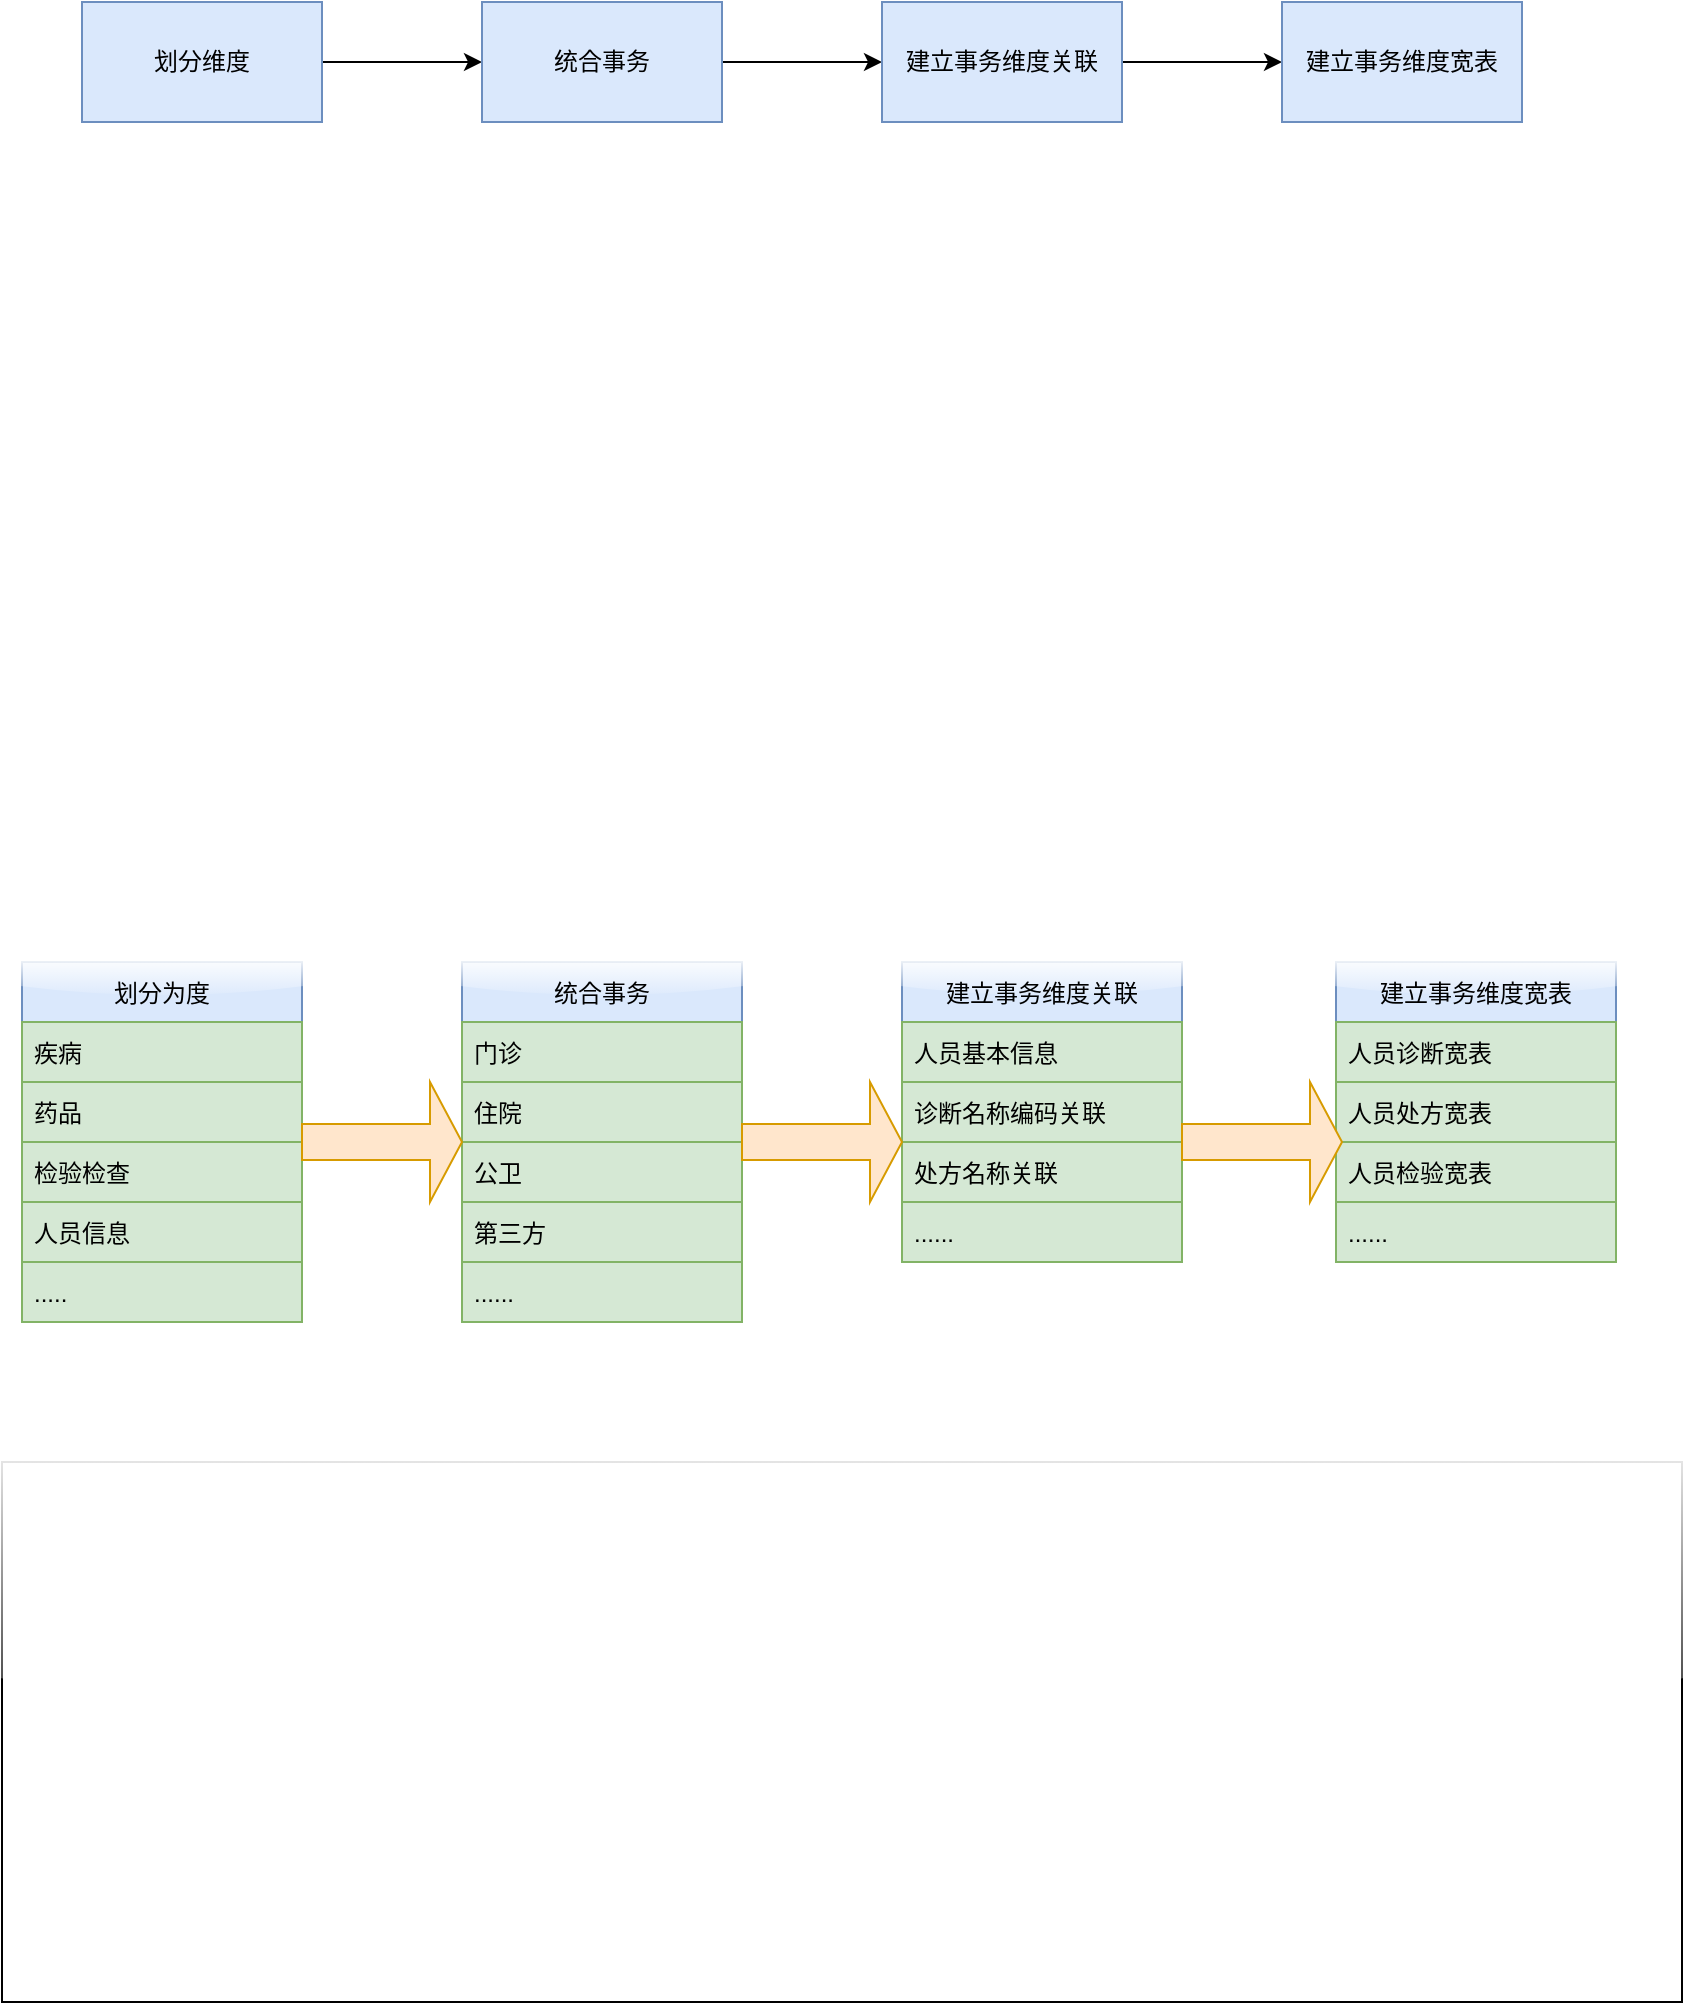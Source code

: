 <mxfile version="20.2.2" type="github">
  <diagram id="C5RBs43oDa-KdzZeNtuy" name="Page-1">
    <mxGraphModel dx="1422" dy="762" grid="1" gridSize="10" guides="1" tooltips="1" connect="1" arrows="1" fold="1" page="1" pageScale="1" pageWidth="827" pageHeight="1169" math="0" shadow="0">
      <root>
        <mxCell id="WIyWlLk6GJQsqaUBKTNV-0" />
        <mxCell id="WIyWlLk6GJQsqaUBKTNV-1" parent="WIyWlLk6GJQsqaUBKTNV-0" />
        <mxCell id="CWw9P7RFE6WiGWQKNSRK-2" value="" style="edgeStyle=orthogonalEdgeStyle;rounded=0;orthogonalLoop=1;jettySize=auto;html=1;" edge="1" parent="WIyWlLk6GJQsqaUBKTNV-1" source="CWw9P7RFE6WiGWQKNSRK-0" target="CWw9P7RFE6WiGWQKNSRK-1">
          <mxGeometry relative="1" as="geometry" />
        </mxCell>
        <mxCell id="CWw9P7RFE6WiGWQKNSRK-0" value="划分维度" style="rounded=0;whiteSpace=wrap;html=1;fillColor=#dae8fc;strokeColor=#6c8ebf;" vertex="1" parent="WIyWlLk6GJQsqaUBKTNV-1">
          <mxGeometry x="200" y="120" width="120" height="60" as="geometry" />
        </mxCell>
        <mxCell id="CWw9P7RFE6WiGWQKNSRK-4" value="" style="edgeStyle=orthogonalEdgeStyle;rounded=0;orthogonalLoop=1;jettySize=auto;html=1;" edge="1" parent="WIyWlLk6GJQsqaUBKTNV-1" source="CWw9P7RFE6WiGWQKNSRK-1" target="CWw9P7RFE6WiGWQKNSRK-3">
          <mxGeometry relative="1" as="geometry" />
        </mxCell>
        <mxCell id="CWw9P7RFE6WiGWQKNSRK-1" value="统合事务" style="rounded=0;whiteSpace=wrap;html=1;fillColor=#dae8fc;strokeColor=#6c8ebf;" vertex="1" parent="WIyWlLk6GJQsqaUBKTNV-1">
          <mxGeometry x="400" y="120" width="120" height="60" as="geometry" />
        </mxCell>
        <mxCell id="CWw9P7RFE6WiGWQKNSRK-6" value="" style="edgeStyle=orthogonalEdgeStyle;rounded=0;orthogonalLoop=1;jettySize=auto;html=1;" edge="1" parent="WIyWlLk6GJQsqaUBKTNV-1" source="CWw9P7RFE6WiGWQKNSRK-3" target="CWw9P7RFE6WiGWQKNSRK-5">
          <mxGeometry relative="1" as="geometry" />
        </mxCell>
        <mxCell id="CWw9P7RFE6WiGWQKNSRK-3" value="建立事务维度关联" style="rounded=0;whiteSpace=wrap;html=1;fillColor=#dae8fc;strokeColor=#6c8ebf;" vertex="1" parent="WIyWlLk6GJQsqaUBKTNV-1">
          <mxGeometry x="600" y="120" width="120" height="60" as="geometry" />
        </mxCell>
        <mxCell id="CWw9P7RFE6WiGWQKNSRK-5" value="建立事务维度宽表" style="rounded=0;whiteSpace=wrap;html=1;fillColor=#dae8fc;strokeColor=#6c8ebf;" vertex="1" parent="WIyWlLk6GJQsqaUBKTNV-1">
          <mxGeometry x="800" y="120" width="120" height="60" as="geometry" />
        </mxCell>
        <mxCell id="CWw9P7RFE6WiGWQKNSRK-10" value="划分为度" style="swimlane;fontStyle=0;childLayout=stackLayout;horizontal=1;startSize=30;horizontalStack=0;resizeParent=1;resizeParentMax=0;resizeLast=0;collapsible=1;marginBottom=0;glass=1;fillColor=#dae8fc;strokeColor=#6c8ebf;" vertex="1" parent="WIyWlLk6GJQsqaUBKTNV-1">
          <mxGeometry x="170" y="600" width="140" height="180" as="geometry">
            <mxRectangle x="360" y="460" width="90" height="30" as="alternateBounds" />
          </mxGeometry>
        </mxCell>
        <mxCell id="CWw9P7RFE6WiGWQKNSRK-11" value="疾病" style="text;strokeColor=#82b366;fillColor=#d5e8d4;align=left;verticalAlign=middle;spacingLeft=4;spacingRight=4;overflow=hidden;points=[[0,0.5],[1,0.5]];portConstraint=eastwest;rotatable=0;" vertex="1" parent="CWw9P7RFE6WiGWQKNSRK-10">
          <mxGeometry y="30" width="140" height="30" as="geometry" />
        </mxCell>
        <mxCell id="CWw9P7RFE6WiGWQKNSRK-28" value="药品" style="text;strokeColor=#82b366;fillColor=#d5e8d4;align=left;verticalAlign=middle;spacingLeft=4;spacingRight=4;overflow=hidden;points=[[0,0.5],[1,0.5]];portConstraint=eastwest;rotatable=0;" vertex="1" parent="CWw9P7RFE6WiGWQKNSRK-10">
          <mxGeometry y="60" width="140" height="30" as="geometry" />
        </mxCell>
        <mxCell id="CWw9P7RFE6WiGWQKNSRK-34" value="检验检查" style="text;strokeColor=#82b366;fillColor=#d5e8d4;align=left;verticalAlign=middle;spacingLeft=4;spacingRight=4;overflow=hidden;points=[[0,0.5],[1,0.5]];portConstraint=eastwest;rotatable=0;" vertex="1" parent="CWw9P7RFE6WiGWQKNSRK-10">
          <mxGeometry y="90" width="140" height="30" as="geometry" />
        </mxCell>
        <mxCell id="CWw9P7RFE6WiGWQKNSRK-12" value="人员信息" style="text;strokeColor=#82b366;fillColor=#d5e8d4;align=left;verticalAlign=middle;spacingLeft=4;spacingRight=4;overflow=hidden;points=[[0,0.5],[1,0.5]];portConstraint=eastwest;rotatable=0;" vertex="1" parent="CWw9P7RFE6WiGWQKNSRK-10">
          <mxGeometry y="120" width="140" height="30" as="geometry" />
        </mxCell>
        <mxCell id="CWw9P7RFE6WiGWQKNSRK-13" value="....." style="text;strokeColor=#82b366;fillColor=#d5e8d4;align=left;verticalAlign=middle;spacingLeft=4;spacingRight=4;overflow=hidden;points=[[0,0.5],[1,0.5]];portConstraint=eastwest;rotatable=0;" vertex="1" parent="CWw9P7RFE6WiGWQKNSRK-10">
          <mxGeometry y="150" width="140" height="30" as="geometry" />
        </mxCell>
        <mxCell id="CWw9P7RFE6WiGWQKNSRK-15" value="统合事务" style="swimlane;fontStyle=0;childLayout=stackLayout;horizontal=1;startSize=30;horizontalStack=0;resizeParent=1;resizeParentMax=0;resizeLast=0;collapsible=1;marginBottom=0;glass=1;fillColor=#dae8fc;strokeColor=#6c8ebf;" vertex="1" parent="WIyWlLk6GJQsqaUBKTNV-1">
          <mxGeometry x="390" y="600" width="140" height="180" as="geometry">
            <mxRectangle x="360" y="460" width="90" height="30" as="alternateBounds" />
          </mxGeometry>
        </mxCell>
        <mxCell id="CWw9P7RFE6WiGWQKNSRK-16" value="门诊" style="text;strokeColor=#82b366;fillColor=#d5e8d4;align=left;verticalAlign=middle;spacingLeft=4;spacingRight=4;overflow=hidden;points=[[0,0.5],[1,0.5]];portConstraint=eastwest;rotatable=0;" vertex="1" parent="CWw9P7RFE6WiGWQKNSRK-15">
          <mxGeometry y="30" width="140" height="30" as="geometry" />
        </mxCell>
        <mxCell id="CWw9P7RFE6WiGWQKNSRK-27" value="住院" style="text;strokeColor=#82b366;fillColor=#d5e8d4;align=left;verticalAlign=middle;spacingLeft=4;spacingRight=4;overflow=hidden;points=[[0,0.5],[1,0.5]];portConstraint=eastwest;rotatable=0;" vertex="1" parent="CWw9P7RFE6WiGWQKNSRK-15">
          <mxGeometry y="60" width="140" height="30" as="geometry" />
        </mxCell>
        <mxCell id="CWw9P7RFE6WiGWQKNSRK-17" value="公卫" style="text;strokeColor=#82b366;fillColor=#d5e8d4;align=left;verticalAlign=middle;spacingLeft=4;spacingRight=4;overflow=hidden;points=[[0,0.5],[1,0.5]];portConstraint=eastwest;rotatable=0;" vertex="1" parent="CWw9P7RFE6WiGWQKNSRK-15">
          <mxGeometry y="90" width="140" height="30" as="geometry" />
        </mxCell>
        <mxCell id="CWw9P7RFE6WiGWQKNSRK-35" value="第三方" style="text;strokeColor=#82b366;fillColor=#d5e8d4;align=left;verticalAlign=middle;spacingLeft=4;spacingRight=4;overflow=hidden;points=[[0,0.5],[1,0.5]];portConstraint=eastwest;rotatable=0;" vertex="1" parent="CWw9P7RFE6WiGWQKNSRK-15">
          <mxGeometry y="120" width="140" height="30" as="geometry" />
        </mxCell>
        <mxCell id="CWw9P7RFE6WiGWQKNSRK-18" value="......" style="text;strokeColor=#82b366;fillColor=#d5e8d4;align=left;verticalAlign=middle;spacingLeft=4;spacingRight=4;overflow=hidden;points=[[0,0.5],[1,0.5]];portConstraint=eastwest;rotatable=0;" vertex="1" parent="CWw9P7RFE6WiGWQKNSRK-15">
          <mxGeometry y="150" width="140" height="30" as="geometry" />
        </mxCell>
        <mxCell id="CWw9P7RFE6WiGWQKNSRK-29" value="建立事务维度关联" style="swimlane;fontStyle=0;childLayout=stackLayout;horizontal=1;startSize=30;horizontalStack=0;resizeParent=1;resizeParentMax=0;resizeLast=0;collapsible=1;marginBottom=0;glass=1;fillColor=#dae8fc;strokeColor=#6c8ebf;" vertex="1" parent="WIyWlLk6GJQsqaUBKTNV-1">
          <mxGeometry x="610" y="600" width="140" height="150" as="geometry">
            <mxRectangle x="360" y="460" width="90" height="30" as="alternateBounds" />
          </mxGeometry>
        </mxCell>
        <mxCell id="CWw9P7RFE6WiGWQKNSRK-30" value="人员基本信息" style="text;strokeColor=#82b366;fillColor=#d5e8d4;align=left;verticalAlign=middle;spacingLeft=4;spacingRight=4;overflow=hidden;points=[[0,0.5],[1,0.5]];portConstraint=eastwest;rotatable=0;" vertex="1" parent="CWw9P7RFE6WiGWQKNSRK-29">
          <mxGeometry y="30" width="140" height="30" as="geometry" />
        </mxCell>
        <mxCell id="CWw9P7RFE6WiGWQKNSRK-31" value="诊断名称编码关联" style="text;strokeColor=#82b366;fillColor=#d5e8d4;align=left;verticalAlign=middle;spacingLeft=4;spacingRight=4;overflow=hidden;points=[[0,0.5],[1,0.5]];portConstraint=eastwest;rotatable=0;" vertex="1" parent="CWw9P7RFE6WiGWQKNSRK-29">
          <mxGeometry y="60" width="140" height="30" as="geometry" />
        </mxCell>
        <mxCell id="CWw9P7RFE6WiGWQKNSRK-32" value="处方名称关联" style="text;strokeColor=#82b366;fillColor=#d5e8d4;align=left;verticalAlign=middle;spacingLeft=4;spacingRight=4;overflow=hidden;points=[[0,0.5],[1,0.5]];portConstraint=eastwest;rotatable=0;" vertex="1" parent="CWw9P7RFE6WiGWQKNSRK-29">
          <mxGeometry y="90" width="140" height="30" as="geometry" />
        </mxCell>
        <mxCell id="CWw9P7RFE6WiGWQKNSRK-33" value="......" style="text;strokeColor=#82b366;fillColor=#d5e8d4;align=left;verticalAlign=middle;spacingLeft=4;spacingRight=4;overflow=hidden;points=[[0,0.5],[1,0.5]];portConstraint=eastwest;rotatable=0;" vertex="1" parent="CWw9P7RFE6WiGWQKNSRK-29">
          <mxGeometry y="120" width="140" height="30" as="geometry" />
        </mxCell>
        <mxCell id="CWw9P7RFE6WiGWQKNSRK-36" value="建立事务维度宽表" style="swimlane;fontStyle=0;childLayout=stackLayout;horizontal=1;startSize=30;horizontalStack=0;resizeParent=1;resizeParentMax=0;resizeLast=0;collapsible=1;marginBottom=0;glass=1;fillColor=#dae8fc;strokeColor=#6c8ebf;" vertex="1" parent="WIyWlLk6GJQsqaUBKTNV-1">
          <mxGeometry x="827" y="600" width="140" height="150" as="geometry">
            <mxRectangle x="360" y="460" width="90" height="30" as="alternateBounds" />
          </mxGeometry>
        </mxCell>
        <mxCell id="CWw9P7RFE6WiGWQKNSRK-37" value="人员诊断宽表" style="text;strokeColor=#82b366;fillColor=#d5e8d4;align=left;verticalAlign=middle;spacingLeft=4;spacingRight=4;overflow=hidden;points=[[0,0.5],[1,0.5]];portConstraint=eastwest;rotatable=0;" vertex="1" parent="CWw9P7RFE6WiGWQKNSRK-36">
          <mxGeometry y="30" width="140" height="30" as="geometry" />
        </mxCell>
        <mxCell id="CWw9P7RFE6WiGWQKNSRK-38" value="人员处方宽表" style="text;strokeColor=#82b366;fillColor=#d5e8d4;align=left;verticalAlign=middle;spacingLeft=4;spacingRight=4;overflow=hidden;points=[[0,0.5],[1,0.5]];portConstraint=eastwest;rotatable=0;" vertex="1" parent="CWw9P7RFE6WiGWQKNSRK-36">
          <mxGeometry y="60" width="140" height="30" as="geometry" />
        </mxCell>
        <mxCell id="CWw9P7RFE6WiGWQKNSRK-39" value="人员检验宽表" style="text;strokeColor=#82b366;fillColor=#d5e8d4;align=left;verticalAlign=middle;spacingLeft=4;spacingRight=4;overflow=hidden;points=[[0,0.5],[1,0.5]];portConstraint=eastwest;rotatable=0;" vertex="1" parent="CWw9P7RFE6WiGWQKNSRK-36">
          <mxGeometry y="90" width="140" height="30" as="geometry" />
        </mxCell>
        <mxCell id="CWw9P7RFE6WiGWQKNSRK-40" value="......" style="text;strokeColor=#82b366;fillColor=#d5e8d4;align=left;verticalAlign=middle;spacingLeft=4;spacingRight=4;overflow=hidden;points=[[0,0.5],[1,0.5]];portConstraint=eastwest;rotatable=0;" vertex="1" parent="CWw9P7RFE6WiGWQKNSRK-36">
          <mxGeometry y="120" width="140" height="30" as="geometry" />
        </mxCell>
        <mxCell id="CWw9P7RFE6WiGWQKNSRK-42" value="" style="shape=singleArrow;whiteSpace=wrap;html=1;glass=1;fillColor=#ffe6cc;strokeColor=#d79b00;" vertex="1" parent="WIyWlLk6GJQsqaUBKTNV-1">
          <mxGeometry x="310" y="660" width="80" height="60" as="geometry" />
        </mxCell>
        <mxCell id="CWw9P7RFE6WiGWQKNSRK-43" value="" style="shape=singleArrow;whiteSpace=wrap;html=1;glass=1;fillColor=#ffe6cc;strokeColor=#d79b00;" vertex="1" parent="WIyWlLk6GJQsqaUBKTNV-1">
          <mxGeometry x="530" y="660" width="80" height="60" as="geometry" />
        </mxCell>
        <mxCell id="CWw9P7RFE6WiGWQKNSRK-44" value="" style="shape=singleArrow;whiteSpace=wrap;html=1;glass=1;fillColor=#ffe6cc;strokeColor=#d79b00;" vertex="1" parent="WIyWlLk6GJQsqaUBKTNV-1">
          <mxGeometry x="750" y="660" width="80" height="60" as="geometry" />
        </mxCell>
        <mxCell id="CWw9P7RFE6WiGWQKNSRK-99" value="" style="rounded=0;whiteSpace=wrap;html=1;glass=1;" vertex="1" parent="WIyWlLk6GJQsqaUBKTNV-1">
          <mxGeometry x="160" y="850" width="840" height="270" as="geometry" />
        </mxCell>
      </root>
    </mxGraphModel>
  </diagram>
</mxfile>
